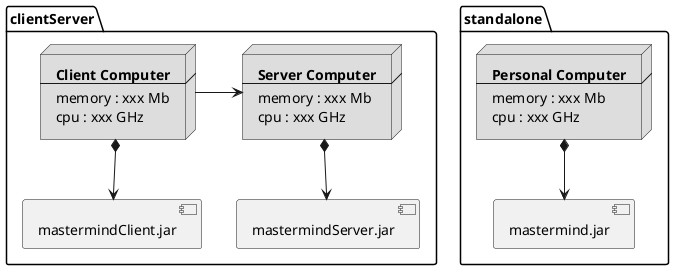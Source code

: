 @startuml

package standalone{

    node node #DDDDDD [
        <b>Personal Computer</b>
        ----
        memory : xxx Mb
        cpu : xxx GHz
    ]

    [mastermind.jar]
    node *--> mastermind.jar

}

package clientServer{

    node node1 #DDDDDD [
        <b>Client Computer</b>
        ----
        memory : xxx Mb
        cpu : xxx GHz
    ]

    [mastermindClient.jar]
    node1 *--> mastermindClient.jar

    node node2 #DDDDDD [
        <b>Server Computer</b>
        ----
        memory : xxx Mb
        cpu : xxx GHz
    ]

    [mastermindServer.jar]
    node2 *--> mastermindServer.jar

     node1 -right-> node2

}


@enduml